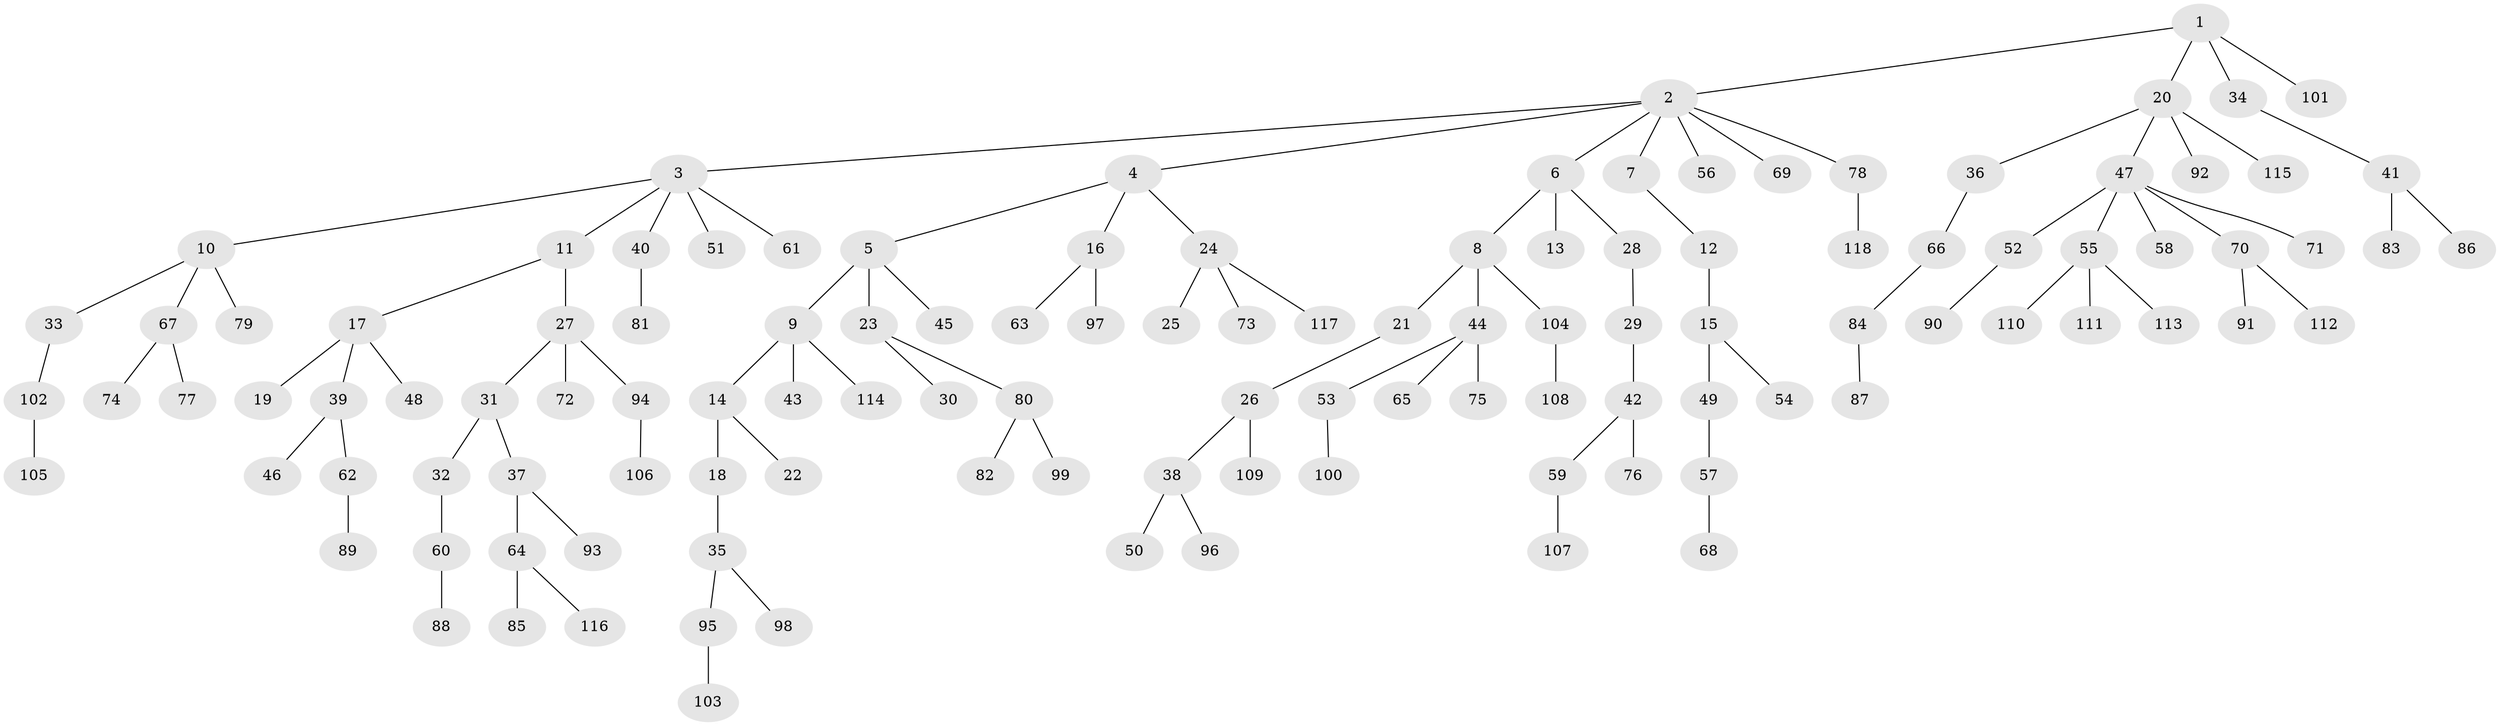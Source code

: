// coarse degree distribution, {9: 0.02857142857142857, 5: 0.05714285714285714, 3: 0.11428571428571428, 6: 0.02857142857142857, 2: 0.11428571428571428, 1: 0.6571428571428571}
// Generated by graph-tools (version 1.1) at 2025/19/03/04/25 18:19:15]
// undirected, 118 vertices, 117 edges
graph export_dot {
graph [start="1"]
  node [color=gray90,style=filled];
  1;
  2;
  3;
  4;
  5;
  6;
  7;
  8;
  9;
  10;
  11;
  12;
  13;
  14;
  15;
  16;
  17;
  18;
  19;
  20;
  21;
  22;
  23;
  24;
  25;
  26;
  27;
  28;
  29;
  30;
  31;
  32;
  33;
  34;
  35;
  36;
  37;
  38;
  39;
  40;
  41;
  42;
  43;
  44;
  45;
  46;
  47;
  48;
  49;
  50;
  51;
  52;
  53;
  54;
  55;
  56;
  57;
  58;
  59;
  60;
  61;
  62;
  63;
  64;
  65;
  66;
  67;
  68;
  69;
  70;
  71;
  72;
  73;
  74;
  75;
  76;
  77;
  78;
  79;
  80;
  81;
  82;
  83;
  84;
  85;
  86;
  87;
  88;
  89;
  90;
  91;
  92;
  93;
  94;
  95;
  96;
  97;
  98;
  99;
  100;
  101;
  102;
  103;
  104;
  105;
  106;
  107;
  108;
  109;
  110;
  111;
  112;
  113;
  114;
  115;
  116;
  117;
  118;
  1 -- 2;
  1 -- 20;
  1 -- 34;
  1 -- 101;
  2 -- 3;
  2 -- 4;
  2 -- 6;
  2 -- 7;
  2 -- 56;
  2 -- 69;
  2 -- 78;
  3 -- 10;
  3 -- 11;
  3 -- 40;
  3 -- 51;
  3 -- 61;
  4 -- 5;
  4 -- 16;
  4 -- 24;
  5 -- 9;
  5 -- 23;
  5 -- 45;
  6 -- 8;
  6 -- 13;
  6 -- 28;
  7 -- 12;
  8 -- 21;
  8 -- 44;
  8 -- 104;
  9 -- 14;
  9 -- 43;
  9 -- 114;
  10 -- 33;
  10 -- 67;
  10 -- 79;
  11 -- 17;
  11 -- 27;
  12 -- 15;
  14 -- 18;
  14 -- 22;
  15 -- 49;
  15 -- 54;
  16 -- 63;
  16 -- 97;
  17 -- 19;
  17 -- 39;
  17 -- 48;
  18 -- 35;
  20 -- 36;
  20 -- 47;
  20 -- 92;
  20 -- 115;
  21 -- 26;
  23 -- 30;
  23 -- 80;
  24 -- 25;
  24 -- 73;
  24 -- 117;
  26 -- 38;
  26 -- 109;
  27 -- 31;
  27 -- 72;
  27 -- 94;
  28 -- 29;
  29 -- 42;
  31 -- 32;
  31 -- 37;
  32 -- 60;
  33 -- 102;
  34 -- 41;
  35 -- 95;
  35 -- 98;
  36 -- 66;
  37 -- 64;
  37 -- 93;
  38 -- 50;
  38 -- 96;
  39 -- 46;
  39 -- 62;
  40 -- 81;
  41 -- 83;
  41 -- 86;
  42 -- 59;
  42 -- 76;
  44 -- 53;
  44 -- 65;
  44 -- 75;
  47 -- 52;
  47 -- 55;
  47 -- 58;
  47 -- 70;
  47 -- 71;
  49 -- 57;
  52 -- 90;
  53 -- 100;
  55 -- 110;
  55 -- 111;
  55 -- 113;
  57 -- 68;
  59 -- 107;
  60 -- 88;
  62 -- 89;
  64 -- 85;
  64 -- 116;
  66 -- 84;
  67 -- 74;
  67 -- 77;
  70 -- 91;
  70 -- 112;
  78 -- 118;
  80 -- 82;
  80 -- 99;
  84 -- 87;
  94 -- 106;
  95 -- 103;
  102 -- 105;
  104 -- 108;
}

